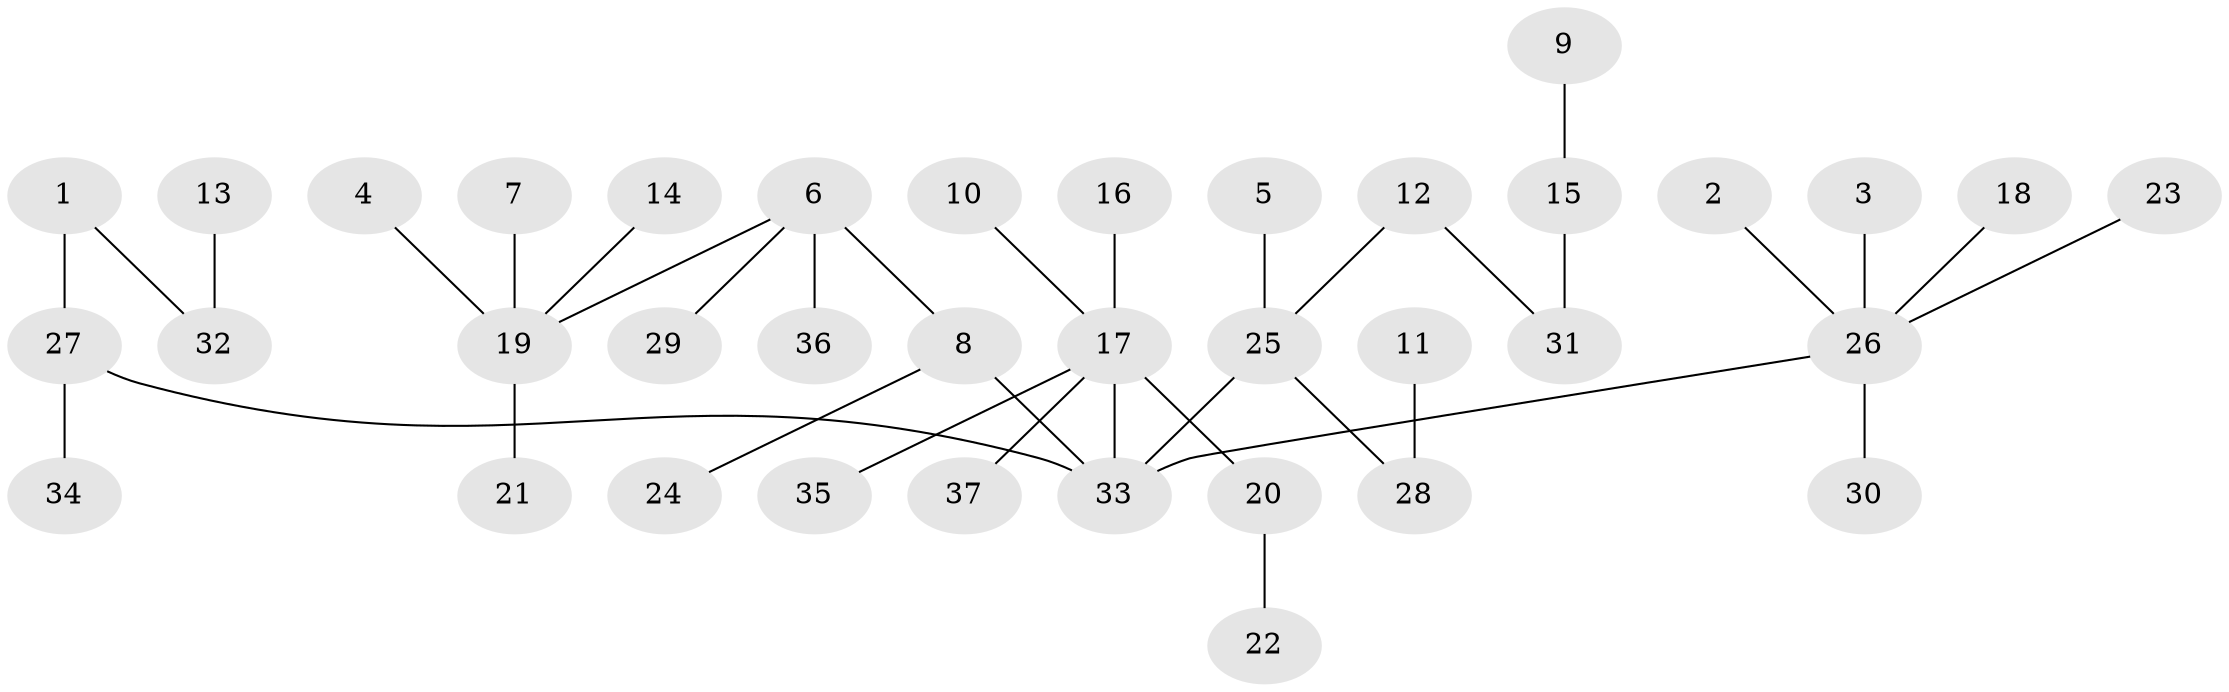 // original degree distribution, {4: 0.058333333333333334, 5: 0.016666666666666666, 7: 0.008333333333333333, 2: 0.26666666666666666, 8: 0.016666666666666666, 6: 0.008333333333333333, 1: 0.5166666666666667, 9: 0.008333333333333333, 3: 0.1}
// Generated by graph-tools (version 1.1) at 2025/37/03/04/25 23:37:21]
// undirected, 37 vertices, 36 edges
graph export_dot {
  node [color=gray90,style=filled];
  1;
  2;
  3;
  4;
  5;
  6;
  7;
  8;
  9;
  10;
  11;
  12;
  13;
  14;
  15;
  16;
  17;
  18;
  19;
  20;
  21;
  22;
  23;
  24;
  25;
  26;
  27;
  28;
  29;
  30;
  31;
  32;
  33;
  34;
  35;
  36;
  37;
  1 -- 27 [weight=1.0];
  1 -- 32 [weight=1.0];
  2 -- 26 [weight=1.0];
  3 -- 26 [weight=1.0];
  4 -- 19 [weight=1.0];
  5 -- 25 [weight=1.0];
  6 -- 8 [weight=1.0];
  6 -- 19 [weight=1.0];
  6 -- 29 [weight=1.0];
  6 -- 36 [weight=1.0];
  7 -- 19 [weight=1.0];
  8 -- 24 [weight=1.0];
  8 -- 33 [weight=1.0];
  9 -- 15 [weight=1.0];
  10 -- 17 [weight=1.0];
  11 -- 28 [weight=1.0];
  12 -- 25 [weight=1.0];
  12 -- 31 [weight=1.0];
  13 -- 32 [weight=1.0];
  14 -- 19 [weight=1.0];
  15 -- 31 [weight=1.0];
  16 -- 17 [weight=1.0];
  17 -- 20 [weight=1.0];
  17 -- 33 [weight=1.0];
  17 -- 35 [weight=1.0];
  17 -- 37 [weight=1.0];
  18 -- 26 [weight=1.0];
  19 -- 21 [weight=1.0];
  20 -- 22 [weight=1.0];
  23 -- 26 [weight=1.0];
  25 -- 28 [weight=1.0];
  25 -- 33 [weight=1.0];
  26 -- 30 [weight=1.0];
  26 -- 33 [weight=1.0];
  27 -- 33 [weight=1.0];
  27 -- 34 [weight=1.0];
}
